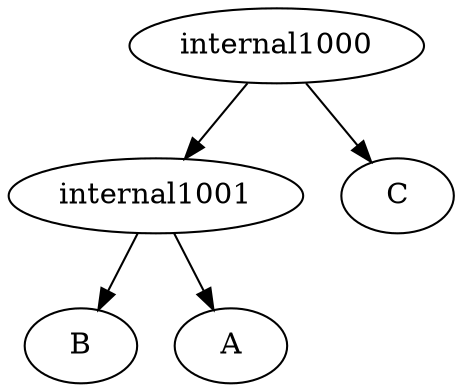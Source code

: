 strict digraph G1 {
internal1001 -> B
internal1001 -> A
internal1000 -> C
internal1000 -> internal1001
}